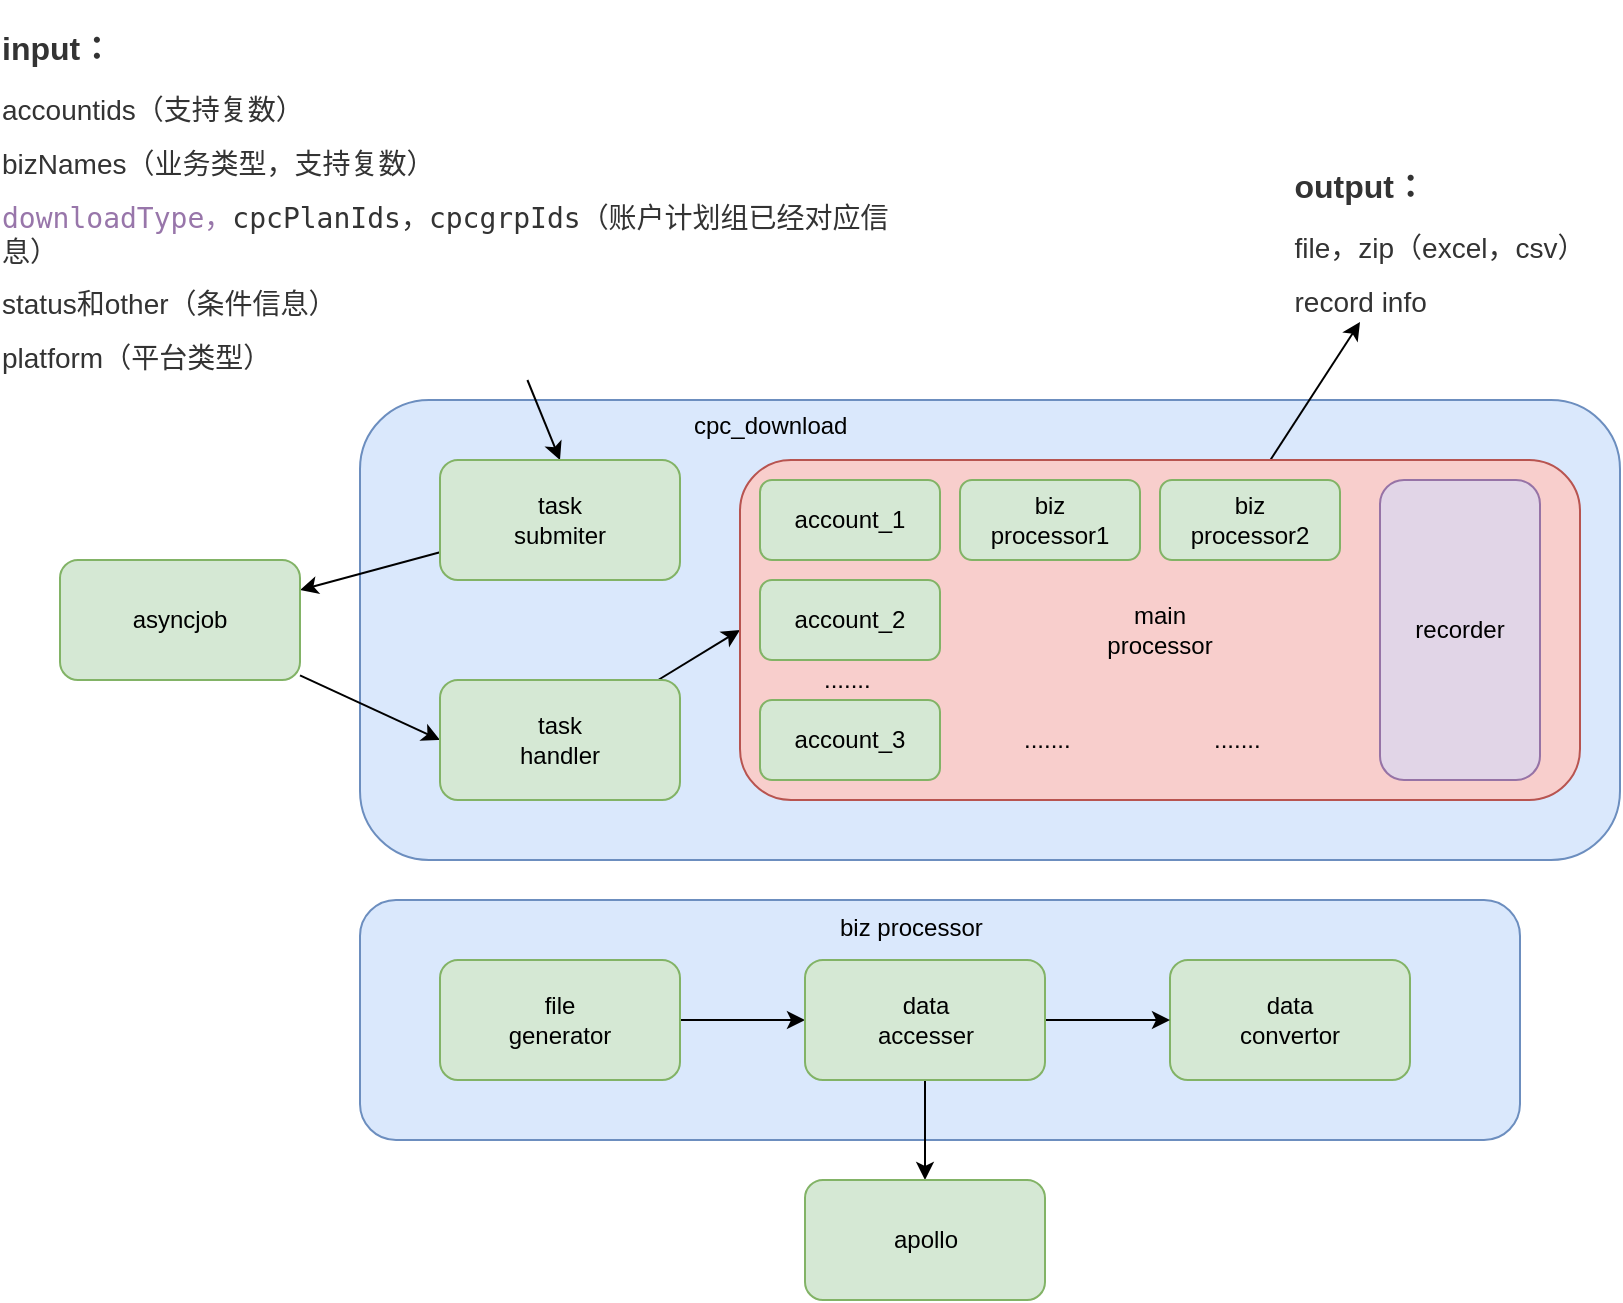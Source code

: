 <mxfile pages="1" version="11.2.4" type="github"><diagram id="0cEWqXBhvgTQ7eQvtiEO" name="Page-1"><mxGraphModel dx="2062" dy="762" grid="1" gridSize="10" guides="1" tooltips="1" connect="1" arrows="1" fold="1" page="1" pageScale="1" pageWidth="826" pageHeight="1169" math="0" shadow="0"><root><mxCell id="0"/><mxCell id="1" parent="0"/><mxCell id="aIO_53Bn8KBvLq2atIn4-5" value="" style="rounded=1;whiteSpace=wrap;html=1;fillColor=#dae8fc;strokeColor=#6c8ebf;" parent="1" vertex="1"><mxGeometry x="190" y="300" width="630" height="230" as="geometry"/></mxCell><mxCell id="aIO_53Bn8KBvLq2atIn4-10" style="rounded=0;orthogonalLoop=1;jettySize=auto;html=1;entryX=0.5;entryY=0;entryDx=0;entryDy=0;" parent="1" source="aIO_53Bn8KBvLq2atIn4-1" target="aIO_53Bn8KBvLq2atIn4-7" edge="1"><mxGeometry relative="1" as="geometry"/></mxCell><mxCell id="aIO_53Bn8KBvLq2atIn4-1" value="&lt;h3 style=&quot;margin: 10px 0px 0px ; color: rgb(51 , 51 , 51) ; font-size: 16px ; line-height: 1.5 ; font-family: &amp;#34;arial&amp;#34; , sans-serif ; text-align: left&quot;&gt;input：&lt;/h3&gt;&lt;p style=&quot;margin: 10px 0px 0px ; overflow-wrap: break-word ; color: rgb(51 , 51 , 51) ; font-family: &amp;#34;arial&amp;#34; , sans-serif ; font-size: 14px ; text-align: left&quot;&gt;accountids（支持复数）&lt;/p&gt;&lt;p style=&quot;margin: 10px 0px 0px ; overflow-wrap: break-word ; color: rgb(51 , 51 , 51) ; font-family: &amp;#34;arial&amp;#34; , sans-serif ; font-size: 14px ; text-align: left&quot;&gt;bizNames（业务类型，支持复数）&lt;/p&gt;&lt;p style=&quot;margin: 10px 0px 0px ; overflow-wrap: break-word ; color: rgb(51 , 51 , 51) ; font-family: &amp;#34;arial&amp;#34; , sans-serif ; font-size: 14px ; text-align: left&quot;&gt;&lt;span style=&quot;font-family: &amp;#34;confluenceinstalledfont&amp;#34; , monospace ; color: rgb(152 , 118 , 170)&quot;&gt;downloadType，&lt;/span&gt;&lt;span style=&quot;background-color: rgb(255 , 255 , 255) ; font-family: &amp;#34;confluenceinstalledfont&amp;#34; , monospace&quot;&gt;cpcPlanIds，cpcgrpIds&lt;/span&gt;（账户计划组已经对应信息）&lt;/p&gt;&lt;p style=&quot;margin: 10px 0px 0px ; overflow-wrap: break-word ; color: rgb(51 , 51 , 51) ; font-family: &amp;#34;arial&amp;#34; , sans-serif ; font-size: 14px ; text-align: left&quot;&gt;status和other（条件信息）&lt;/p&gt;&lt;p style=&quot;margin: 10px 0px 0px ; overflow-wrap: break-word ; color: rgb(51 , 51 , 51) ; font-family: &amp;#34;arial&amp;#34; , sans-serif ; font-size: 14px ; text-align: left&quot;&gt;platform（平台类型）&lt;/p&gt;" style="text;html=1;strokeColor=none;fillColor=none;align=center;verticalAlign=middle;whiteSpace=wrap;rounded=0;" parent="1" vertex="1"><mxGeometry x="10" y="100" width="450" height="190" as="geometry"/></mxCell><mxCell id="aIO_53Bn8KBvLq2atIn4-2" value="&lt;h3 style=&quot;margin: 30px 0px 0px ; color: rgb(51 , 51 , 51) ; font-size: 16px ; line-height: 1.5 ; font-family: &amp;#34;arial&amp;#34; , sans-serif ; text-align: left&quot;&gt;output：&lt;/h3&gt;&lt;p style=&quot;margin: 10px 0px 0px ; overflow-wrap: break-word ; color: rgb(51 , 51 , 51) ; font-family: &amp;#34;arial&amp;#34; , sans-serif ; font-size: 14px ; text-align: left&quot;&gt;file，zip（excel，csv）&lt;/p&gt;&lt;p style=&quot;margin: 10px 0px 0px ; overflow-wrap: break-word ; color: rgb(51 , 51 , 51) ; font-family: &amp;#34;arial&amp;#34; , sans-serif ; font-size: 14px ; text-align: left&quot;&gt;record info&lt;/p&gt;" style="text;html=1;strokeColor=none;fillColor=none;align=center;verticalAlign=middle;whiteSpace=wrap;rounded=0;" parent="1" vertex="1"><mxGeometry x="650" y="148" width="160" height="113" as="geometry"/></mxCell><mxCell id="aIO_53Bn8KBvLq2atIn4-12" style="edgeStyle=none;rounded=0;orthogonalLoop=1;jettySize=auto;html=1;entryX=1;entryY=0.25;entryDx=0;entryDy=0;" parent="1" source="aIO_53Bn8KBvLq2atIn4-7" target="aIO_53Bn8KBvLq2atIn4-11" edge="1"><mxGeometry relative="1" as="geometry"/></mxCell><mxCell id="aIO_53Bn8KBvLq2atIn4-7" value="task&lt;br&gt;submiter" style="rounded=1;whiteSpace=wrap;html=1;fillColor=#d5e8d4;strokeColor=#82b366;" parent="1" vertex="1"><mxGeometry x="230" y="330" width="120" height="60" as="geometry"/></mxCell><mxCell id="aIO_53Bn8KBvLq2atIn4-14" style="edgeStyle=none;rounded=0;orthogonalLoop=1;jettySize=auto;html=1;entryX=0;entryY=0.5;entryDx=0;entryDy=0;" parent="1" source="aIO_53Bn8KBvLq2atIn4-11" target="aIO_53Bn8KBvLq2atIn4-13" edge="1"><mxGeometry relative="1" as="geometry"/></mxCell><mxCell id="aIO_53Bn8KBvLq2atIn4-11" value="asyncjob" style="rounded=1;whiteSpace=wrap;html=1;fillColor=#d5e8d4;strokeColor=#82b366;" parent="1" vertex="1"><mxGeometry x="40" y="380" width="120" height="60" as="geometry"/></mxCell><mxCell id="aIO_53Bn8KBvLq2atIn4-27" style="edgeStyle=none;rounded=0;orthogonalLoop=1;jettySize=auto;html=1;entryX=0;entryY=0.5;entryDx=0;entryDy=0;" parent="1" source="aIO_53Bn8KBvLq2atIn4-13" target="aIO_53Bn8KBvLq2atIn4-17" edge="1"><mxGeometry relative="1" as="geometry"/></mxCell><mxCell id="aIO_53Bn8KBvLq2atIn4-13" value="task&lt;br&gt;handler" style="rounded=1;whiteSpace=wrap;html=1;fillColor=#d5e8d4;strokeColor=#82b366;" parent="1" vertex="1"><mxGeometry x="230" y="440" width="120" height="60" as="geometry"/></mxCell><mxCell id="aIO_53Bn8KBvLq2atIn4-26" style="edgeStyle=none;rounded=0;orthogonalLoop=1;jettySize=auto;html=1;entryX=0.25;entryY=1;entryDx=0;entryDy=0;" parent="1" source="aIO_53Bn8KBvLq2atIn4-17" target="aIO_53Bn8KBvLq2atIn4-2" edge="1"><mxGeometry relative="1" as="geometry"/></mxCell><mxCell id="aIO_53Bn8KBvLq2atIn4-17" value="main&lt;br&gt;processor" style="rounded=1;whiteSpace=wrap;html=1;fillColor=#f8cecc;strokeColor=#b85450;" parent="1" vertex="1"><mxGeometry x="380" y="330" width="420" height="170" as="geometry"/></mxCell><mxCell id="aIO_53Bn8KBvLq2atIn4-18" value="biz&lt;br&gt;processor1" style="rounded=1;whiteSpace=wrap;html=1;fillColor=#d5e8d4;strokeColor=#82b366;" parent="1" vertex="1"><mxGeometry x="490" y="340" width="90" height="40" as="geometry"/></mxCell><mxCell id="aIO_53Bn8KBvLq2atIn4-19" value="account_1" style="rounded=1;whiteSpace=wrap;html=1;fillColor=#d5e8d4;strokeColor=#82b366;" parent="1" vertex="1"><mxGeometry x="390" y="340" width="90" height="40" as="geometry"/></mxCell><mxCell id="aIO_53Bn8KBvLq2atIn4-20" value="account_2" style="rounded=1;whiteSpace=wrap;html=1;fillColor=#d5e8d4;strokeColor=#82b366;" parent="1" vertex="1"><mxGeometry x="390" y="390" width="90" height="40" as="geometry"/></mxCell><mxCell id="aIO_53Bn8KBvLq2atIn4-21" value="account_3" style="rounded=1;whiteSpace=wrap;html=1;fillColor=#d5e8d4;strokeColor=#82b366;" parent="1" vertex="1"><mxGeometry x="390" y="450" width="90" height="40" as="geometry"/></mxCell><mxCell id="aIO_53Bn8KBvLq2atIn4-22" value="......." style="text;html=1;resizable=0;points=[];autosize=1;align=left;verticalAlign=top;spacingTop=-4;" parent="1" vertex="1"><mxGeometry x="420" y="430" width="40" height="20" as="geometry"/></mxCell><mxCell id="aIO_53Bn8KBvLq2atIn4-23" value="biz&lt;br&gt;processor2" style="rounded=1;whiteSpace=wrap;html=1;fillColor=#d5e8d4;strokeColor=#82b366;" parent="1" vertex="1"><mxGeometry x="590" y="340" width="90" height="40" as="geometry"/></mxCell><mxCell id="aIO_53Bn8KBvLq2atIn4-24" value="......." style="text;html=1;resizable=0;points=[];autosize=1;align=left;verticalAlign=top;spacingTop=-4;" parent="1" vertex="1"><mxGeometry x="520" y="460" width="40" height="20" as="geometry"/></mxCell><mxCell id="aIO_53Bn8KBvLq2atIn4-25" value="......." style="text;html=1;resizable=0;points=[];autosize=1;align=left;verticalAlign=top;spacingTop=-4;" parent="1" vertex="1"><mxGeometry x="615" y="460" width="40" height="20" as="geometry"/></mxCell><mxCell id="aIO_53Bn8KBvLq2atIn4-28" value="" style="rounded=1;whiteSpace=wrap;html=1;fillColor=#dae8fc;strokeColor=#6c8ebf;" parent="1" vertex="1"><mxGeometry x="190" y="550" width="580" height="120" as="geometry"/></mxCell><mxCell id="aIO_53Bn8KBvLq2atIn4-29" value="cpc_download" style="text;html=1;resizable=0;points=[];autosize=1;align=left;verticalAlign=top;spacingTop=-4;" parent="1" vertex="1"><mxGeometry x="355" y="303" width="90" height="20" as="geometry"/></mxCell><mxCell id="aIO_53Bn8KBvLq2atIn4-36" style="edgeStyle=none;rounded=0;orthogonalLoop=1;jettySize=auto;html=1;entryX=0;entryY=0.5;entryDx=0;entryDy=0;" parent="1" source="aIO_53Bn8KBvLq2atIn4-30" target="aIO_53Bn8KBvLq2atIn4-32" edge="1"><mxGeometry relative="1" as="geometry"/></mxCell><mxCell id="aIO_53Bn8KBvLq2atIn4-30" value="file&lt;br&gt;generator" style="rounded=1;whiteSpace=wrap;html=1;fillColor=#d5e8d4;strokeColor=#82b366;" parent="1" vertex="1"><mxGeometry x="230" y="580" width="120" height="60" as="geometry"/></mxCell><mxCell id="aIO_53Bn8KBvLq2atIn4-31" value="data&lt;br&gt;convertor" style="rounded=1;whiteSpace=wrap;html=1;fillColor=#d5e8d4;strokeColor=#82b366;" parent="1" vertex="1"><mxGeometry x="595" y="580" width="120" height="60" as="geometry"/></mxCell><mxCell id="aIO_53Bn8KBvLq2atIn4-35" style="edgeStyle=none;rounded=0;orthogonalLoop=1;jettySize=auto;html=1;exitX=0.5;exitY=1;exitDx=0;exitDy=0;entryX=0.5;entryY=0;entryDx=0;entryDy=0;" parent="1" source="aIO_53Bn8KBvLq2atIn4-32" target="aIO_53Bn8KBvLq2atIn4-34" edge="1"><mxGeometry relative="1" as="geometry"/></mxCell><mxCell id="aIO_53Bn8KBvLq2atIn4-37" style="edgeStyle=none;rounded=0;orthogonalLoop=1;jettySize=auto;html=1;entryX=0;entryY=0.5;entryDx=0;entryDy=0;" parent="1" source="aIO_53Bn8KBvLq2atIn4-32" target="aIO_53Bn8KBvLq2atIn4-31" edge="1"><mxGeometry relative="1" as="geometry"/></mxCell><mxCell id="aIO_53Bn8KBvLq2atIn4-32" value="data&lt;br&gt;accesser" style="rounded=1;whiteSpace=wrap;html=1;fillColor=#d5e8d4;strokeColor=#82b366;" parent="1" vertex="1"><mxGeometry x="412.5" y="580" width="120" height="60" as="geometry"/></mxCell><mxCell id="aIO_53Bn8KBvLq2atIn4-33" value="biz processor" style="text;html=1;resizable=0;points=[];autosize=1;align=left;verticalAlign=top;spacingTop=-4;" parent="1" vertex="1"><mxGeometry x="427.5" y="554" width="90" height="20" as="geometry"/></mxCell><mxCell id="aIO_53Bn8KBvLq2atIn4-34" value="apollo" style="rounded=1;whiteSpace=wrap;html=1;fillColor=#d5e8d4;strokeColor=#82b366;" parent="1" vertex="1"><mxGeometry x="412.5" y="690" width="120" height="60" as="geometry"/></mxCell><mxCell id="d1QyZM_S8JeK3OtOzGDE-1" value="recorder" style="rounded=1;whiteSpace=wrap;html=1;fillColor=#e1d5e7;strokeColor=#9673a6;" vertex="1" parent="1"><mxGeometry x="700" y="340" width="80" height="150" as="geometry"/></mxCell></root></mxGraphModel></diagram></mxfile>